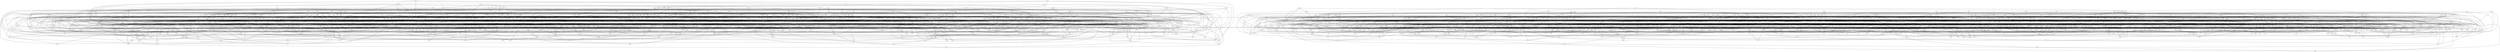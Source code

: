 graph G { xqz -- { mvd, jch, lxn, txj, tns }
qrt -- { spp, mbz }
slm -- { xdc }
rnv -- { dmq }
npx -- { llg, szn, mjz, dhv, ddr }
shm -- { zrq, jkq, vgx }
jfk -- { mmg, trr }
qbv -- { fbc, zgt }
crx -- { jtm, rlg, kdb, kxg }
jnn -- { hqt, mcv }
zvg -- { szx }
xrt -- { sjs, hnf, nnn }
fxj -- { nsf, nln, sjl }
prh -- { tfc }
kmg -- { gct, jpl, fgr, jgm }
cbs -- { trb }
ldj -- { jsq, bxs, jbk }
lkh -- { cfp, dll }
gdb -- { jmg, bgr, lkk, nhd }
jgq -- { qpm, trb, szg }
cgd -- { jzh, xsr }
klk -- { smz }
klc -- { mmg, jsp, zlf, brx, fqf }
xsr -- { znq }
ljh -- { sst }
src -- { xmv }
nhp -- { gxc, src, lzz }
kbh -- { txj, zsx }
lrf -- { pkc }
lrv -- { jzr, pks }
gzp -- { brx, qcr }
vfg -- { cmv }
gtn -- { krd, bsj, jgt }
rqx -- { rfv, pnc }
rzv -- { dmq }
bjh -- { mvd }
pxn -- { dhf }
pgn -- { htz, lpf, tsx, nfv, bvb }
qrb -- { dtt }
mjk -- { tsd, kpv }
fbc -- { zcz, hkj }
jqr -- { pxz }
bkl -- { zks, kpg, bmj, vbf }
nsk -- { dkl, jzg }
xrn -- { zdd, hfx, qvt }
gtm -- { ccb, sng, vlx, shr }
mkr -- { thp, mzj, hfc, lrp }
htx -- { rfk }
jxl -- { vkd, grb, mps, lxr, mlt }
gmf -- { rdz, jxq }
crc -- { tvd, qmt, xxf, dzs }
tqt -- { gff }
gvm -- { lvj, ddk, hvc, hzc }
gjv -- { rkm, qsh, nfl, zhl }
fpv -- { htm, mdn }
psl -- { qfq }
vdm -- { pmv, hhm }
chv -- { dch, bqv, nsl, qtg, fsp }
xlc -- { xqg, hvc }
llr -- { vkh, fcb, zcn }
kpp -- { ghz, bsq }
czf -- { dfs, cll, qfq }
pmg -- { pzc }
jjg -- { jdb, mlq, mmj, vsk }
qkk -- { jch, grf }
gtd -- { ggb, ftq }
djr -- { zpr, dgr }
bpj -- { vzl, lkb, lrf }
mfp -- { nhd, qsl, hnt, nth }
ngr -- { fhg, jxn, gsn }
kvj -- { nfh, qxl }
pmv -- { mmx, gbq, lqx, zqt }
xdh -- { lzr, tth, gkv }
fsg -- { znf, gfh, tvt }
pln -- { rkz, vgs }
dhl -- { qrb, zfq, bjx }
rrv -- { hqt, nxh, kvk }
vgt -- { vnx }
dcv -- { cmt, ffx }
tfc -- { nnh }
mlg -- { cmc, cmt, sst, nfp }
rlg -- { dvh }
htm -- { bmj }
sls -- { vsm, xks, vds, glp, snr, jdm }
nrc -- { ztf, tns, tzk }
fdm -- { klz, hjx, vzl, rlr }
pxl -- { zzf, pps, gtt, rzv }
fkr -- { hkp, tsx }
gsn -- { dkf }
xqm -- { rrv }
hlp -- { sxf, cgt }
nxg -- { rxf, lcg }
gzd -- { qdm, qsd, vrf, hpd, fsb }
vkd -- { tvl, kvt }
cbb -- { gbm, qrh, fhg }
vpf -- { kct, xbp, ggx, dhj }
lpk -- { gfv, vcv, jmk }
qlv -- { zzn }
fmg -- { vmj, gbm, kvt, rjs }
bmn -- { ngq, gkx, pks, vcz }
stm -- { pgc, hlp, lbx, rrr }
qkr -- { hlf, cfm, ctl, kxv, ggx, vjm }
gnl -- { kkj, ltg, bsl, sfd }
gdj -- { bzs, ncn, grb }
rql -- { xnp, rdf, zzn, qnq }
lzz -- { qpd }
pbf -- { hlv, xgb }
kgj -- { tkh }
bxd -- { qrh, ngm, qks }
svs -- { qkd }
llg -- { zpl, fqh, jgf, kdr }
sbc -- { sft, fcc, lpk, pjm, trs, qpz, rnv }
bzm -- { kck, mdn, svk, zrb, nnn }
zdd -- { txj }
qnh -- { ngm }
jqh -- { jgt, bsj, nsk }
drx -- { mpm, fhh, vvx }
nvr -- { hrr, mcv, kfz }
ddk -- { srp, ctj, sgx, pgr }
kxs -- { rvk, jsq, fnc }
hpx -- { hlz, qlv, kqg }
rgm -- { bkf, jdm }
dnf -- { gls }
mcz -- { qld, cjf }
hcc -- { hlv, vhc, dpm }
bgz -- { jnb, bqk, rvc, klk }
lhc -- { rgc, psr, tkf, qmt }
kds -- { vhc, fdm, llx, mpx }
sxc -- { fnc }
vdq -- { rcg }
jsf -- { kvk }
pbm -- { mgk, gzn, mbq, tph }
thf -- { fqn, qsh, xsf, kzb }
rlz -- { hlp, fbg, qmt, zrh }
mns -- { rkn, bkm, lpc, kqg }
qlz -- { gnz, njl, trr, nnj }
rjc -- { vbf, pmv, bpj, dqs }
kfx -- { cgc, zsx, dgr }
ngq -- { rpd, pgp, bqk, dzs }
sqz -- { nhd, tnx, pth, mzq }
dpm -- { ffx, dmq }
bfk -- { bmj }
dzv -- { ffg }
ncl -- { ckv, vkx, ntb, zpr, blm, jmn, qrb }
dkq -- { lcj, dnv, kqg, nxg }
rzh -- { kss }
lpc -- { pnc, tlv, zpb }
jtm -- { tsx }
fcn -- { rqx }
mvd -- { xln }
kzv -- { xkg, pzc, zdd }
pvj -- { jcq, pln, ltg }
dtn -- { rvc, cgh, rsf, rzc }
jhp -- { grb }
spb -- { pxt }
bsq -- { hlz, rmk }
kkj -- { smb, tvq, lss, tgr }
cdl -- { bkz }
zmk -- { tlj, pvs, pvz, src }
cjs -- { gtd, gsn, zrq }
mnt -- { gtt, hgf, mhz, dqs }
rrl -- { jnb }
jbc -- { qrb, tfg, kfc }
vsv -- { bxd, bxq, dtt }
qks -- { zcf, bfc }
tth -- { vll, sjl, nxc }
dgn -- { nfh, svv, slt }
jhf -- { hxv, rls }
vcp -- { hhm }
jcs -- { fcc, vnq, zbc }
gjz -- { fsb, tgr, tmz, hvt }
mzf -- { psl, zdz }
cmd -- { hnf }
tbm -- { rgt, ktt, msz, htx }
tpv -- { fvp, sft, rkn, xlc }
sxj -- { bnq, str, zrb }
ssg -- { gjv, lxn, dhz }
qkf -- { ctb, hrg, mdn }
vch -- { zbz, mzf, dkk, gtp }
znf -- { gxc, lrg, cxm, svm, rkm }
ltg -- { rvn }
dhj -- { mhk, qgt }
lnr -- { lkj, fsg, zxj, gzn }
sxf -- { vrc }
fvg -- { kck, ppk, dcl, fvl }
nvt -- { xsz, lbz, xrh }
rgn -- { ngz }
qsh -- { slt, rtz }
hdq -- { rbc, fgr, mnb, hdj }
zgp -- { ssm, fvz, bcm, rcd, tnl, xxb }
rrs -- { sbn, dts, glr, zdd }
bgj -- { hsr, ppt, chg, hgd, mvk }
kvv -- { dnf, jtk, mbs, rbh }
hbd -- { cfp }
blj -- { rrl }
sbh -- { lxn, rll, cbs, qtd }
svd -- { zpl, tzg, prn, krs }
rqm -- { zgl, jqr, kbn, vnq }
hqn -- { btl, dxm }
rdd -- { gzq, tmr, vfg }
fbx -- { vzl, qcr }
lpz -- { vrf, nfl, mks, qnj, lff, ntb }
lsd -- { ghz, xdc }
vkg -- { rlc, xhb, gdj, pcj, jjk, qdm }
qcs -- { jjv, djr, rnk, cmv }
shv -- { fqn, rqf, xrr, txs }
zzs -- { lbx, btq, nhl, lrc }
xhb -- { nzp, lrr, zpm }
qbd -- { mmf, hlz, kpb, hkp, sxb }
phf -- { fgp, dkr, hsq, svc }
xxb -- { svv }
zhz -- { rvc, nhl, qbz }
kbn -- { prn, svx }
qld -- { krs }
sxl -- { mps, bvh, frd }
clp -- { zqt, bzn, hnf, jsh, zpn }
lhm -- { rbg, dss, lss, grb, bkp }
qpb -- { mpm, ktt, bpl }
pfh -- { jjp, hmq, mls, gtv }
mmj -- { kjs }
flj -- { sjl, vll }
tlz -- { sxf, rvn, nfk }
pgg -- { rkr, rvx, bzs, hfx, lck }
dkk -- { lmn, dkl }
rdz -- { mst, jhr }
gfk -- { mbs, klk }
jtk -- { cdb }
hvt -- { nzh, hdv, jbl }
fsp -- { ttn }
qjc -- { rnr, pst }
zrh -- { pqq, fmn, fpr }
jrd -- { qxp, svc, jsl, jsq }
dxj -- { fcn, hsq, bjs, vhc }
bxx -- { qgs, gds, qdx, smf, bvl }
rxk -- { xhv }
xqn -- { hpd }
zjf -- { bcc }
tkk -- { pdt, kgj, xdr, pxn, ckd }
fdf -- { dzx, jpz, xdr, snr, rqf, kcs }
txs -- { tdg, zsx, qkd }
fkf -- { zjt, hjm, hpk }
qsg -- { vcp, mnl, rdf }
svj -- { qnf, jxn, vvv, rrr }
tnd -- { sjf, xdq, cgt, rgc }
cgt -- { nkc }
bpp -- { mps, pcf, vgs, jtq }
lrr -- { ffg, nhd }
bdj -- { zpl, gfv, jpk, zbc }
krr -- { tzj, flx, smf }
vpb -- { xts, dnv }
klq -- { xrh, gmf, zdz }
bsf -- { bdr, nrn, jbc, mrx }
brb -- { lmt, lzc, szn, scv }
kmk -- { llq, hmq, hlp }
dhv -- { rzm, mcv, zpl }
rbk -- { rxk, xqm, dcl }
bnj -- { mjf, djz, rll, chc, kzz }
sht -- { zcn, glr, jpn, dhf }
ckd -- { lbg, dtd }
nnh -- { hnd }
rkr -- { svj, mrx }
rvx -- { dhf }
zlc -- { zpl, bxs }
cpd -- { jhg, cmg, mjb, sbh, bgs }
mqv -- { qvb, nrc, fhg, dts }
bqp -- { jpt, bbf, cfq, cpz }
ccb -- { srp, rxf, sxc, flk }
tzg -- { spn, ljl }
rnk -- { smb, zpr, zbm }
qdv -- { hjc, gbb, qvq, pkg }
tpb -- { vdk, rgq, zdm, tmt }
qjq -- { sdz, lcg, pzl, qqt }
vxx -- { jpn, rpd, tdg }
pnx -- { lkq, hzj, btq, klk }
jpn -- { qzz }
fph -- { tlk, dhf, fzt, lxr }
qdx -- { jdb, xqn }
cfz -- { ftq, vnx, vgt }
gnn -- { dfs }
pdt -- { jrn, jjk, xhn }
sms -- { cdl, qvc, dld }
kjs -- { dgx, tmh, jxn }
fdq -- { jbk, fcn, bjs, ppk, fvl }
llx -- { mgv, blr, kbc, rqx }
nxh -- { mzf }
vcz -- { vpj, bbm }
pbx -- { djz, ntb, sjd, knk }
jkm -- { pth, bfj }
sjf -- { gps, tqn }
vhc -- { nhm, jxq }
dvg -- { xbc, vrx, shr, bpj }
xcb -- { qvc, dzk, qrx, lkk }
krd -- { kpv, tsd }
hzc -- { zgk, mjz, lcx, kck }
vjj -- { dkl }
qnj -- { zcn, mvk }
cmg -- { slt, mjb, qsd }
kpg -- { hbc, ttj }
zsf -- { pbq, fkr }
vbv -- { fdg, lvn, rvr, jrn }
tlp -- { ktt, lbz, fvp, tbf, xrb, nnj }
zvl -- { bkp, zrp, vxx, ktc }
gkx -- { ngx, knq, mks }
nsl -- { vvv, jhp }
mbt -- { jdb, srq, kcs }
zbm -- { ppt }
spg -- { phf, cqv, pps, vrx }
gbb -- { cgg, dzx, tsn }
vgq -- { mnl, xdv }
ndh -- { hdc, rnv }
xsh -- { dzs, mvk }
hzx -- { dhm, hbq }
srp -- { qmb }
bxj -- { rgq, sjd, klb, jpt, khg }
nkd -- { fqv }
hjm -- { kqf, zzn }
vzp -- { pvh, dll, lkb, rrv, rkx }
bhp -- { ntb, vgt }
hxv -- { czg, hzm, spb }
lxz -- { gnz }
hqm -- { xqj, nfg, hdc }
xbx -- { zlp, tzz, xnp }
pgp -- { blj, zcz, mbz }
qvc -- { hjc, vcz }
mgj -- { fbx, zzx, njk, jpf }
qvt -- { xcc, dst }
jsl -- { hqm, kbq }
fls -- { mdz, sqr }
cpz -- { ggm }
mqx -- { bph, txn, vdk }
frn -- { dlx, lrf, jnn, qkf }
bnt -- { szx, gdt, nxq }
dhz -- { nhp, jpz, hcg, zcz }
pqz -- { hjm, gnn, psf, fgp }
mgk -- { bkf, kfx, sqr }
btp -- { ghz, svx, pxz }
fbt -- { dvx, mcv, rlg, xqs }
nnj -- { pbq }
hrg -- { xck }
rth -- { dtt, fls, vrc, nsn }
ppn -- { hfj, chc, pqq, lff }
ncn -- { ffl }
zbv -- { kgf, lqx, pxv, zlp, qsg }
gdq -- { ddk, xlc, jsp, rjf, zbd, vdq }
ccx -- { nfg, pnc, mqz }
ztf -- { dkf }
mzq -- { sbn, dtt }
fxn -- { fgj, zjf, fpr, lrr }
hmq -- { ggm }
jxq -- { vrx }
bxr -- { ngz, knf, znq }
mdd -- { vtx }
khn -- { jdm }
fvb -- { blj, jch, smf, rnk, gps }
svm -- { vhg, sxf }
hdv -- { nhl, cdl, zgt, jtl }
fgt -- { svc, cdj, pxv }
vrj -- { krs }
plh -- { mmx, rxb, cjn, lbz, dcv }
kvn -- { zbv, vfm, bfm, jqh }
mvs -- { qvb }
kck -- { mpm, vln, lkh }
lvn -- { drv, jtq }
ljg -- { jhr, rdz, nvt, rgt, cjn }
cmv -- { mzd }
nkt -- { tvm, qsl, qbz, mpn }
tkj -- { fsp, jmd, cgg, tvl }
zcl -- { qnq, mcc, jlh }
ncp -- { kqg, kpc }
qtg -- { nfz, vvb }
zvn -- { dtt }
dff -- { qbz, bjh, hdv, slt }
xrb -- { kcr, dxm, hbd }
tqn -- { lrg, srq, qsl, qrx }
nkm -- { glp, pcl, hvk, zmd }
mqz -- { trd }
nks -- { gtt, xhv, str, dkk, sxk }
dbk -- { jtk, zvc, mbq }
mdz -- { xkg, rvc }
ssc -- { tzz, zzf, sdz, fbn }
txf -- { dvb, kxs, cfm, xck }
mrz -- { fgp, fxt, qfm }
pkc -- { hnf }
jkq -- { jtl, llh, sqr }
kdr -- { lcg, jbk }
vqx -- { jkq, fml, jtk, kbh }
thp -- { czf, jzg, stx, dsq }
ctj -- { str }
lfb -- { mlq, svs, vcz }
vkr -- { tnd, zzs, ltg, xdq }
ljk -- { qvb, vvb, bkz, hxd, qnf }
dbd -- { smz, grb, xxf }
qvq -- { kcs, pxn, gls }
ndk -- { rxb }
vmj -- { scd, qbz, mbz }
fzg -- { fbc, jbl, zln }
hqt -- { fnc }
bfh -- { jdm, xrn, jdb, ckd, skm }
lms -- { ldc, nhl, tgf, tmt }
kjp -- { scd, src, kmg }
nnn -- { ttj, szx }
mrx -- { hfj }
smb -- { xks, llq }
cll -- { mst }
jrn -- { xxf }
lvj -- { cmd }
cfg -- { cdj, tps, xdc, zqt }
kqt -- { gbq, qfq, kpp, qmb }
sgx -- { bgv }
nqh -- { jqr, jlh, rmz }
vds -- { hks, bhp, lps, cxm }
lkz -- { bqv }
pzl -- { xvs }
kzz -- { hmq, snr, kfc }
ppz -- { flk, fqm, sxb }
lpg -- { hfc, ngz, lvj, rgn, jpf }
mpn -- { rkq, rnz, qgs, zrp }
hbc -- { dmg, lcx, hbd }
fqh -- { kbc, rxb }
rrc -- { zmd, lpj, vbx, tnx }
tns -- { vpj }
blr -- { lkh, tpg, vcp }
ndx -- { szn, kpc, ggx }
vfp -- { gkl, fpk, jlh, pps, kpc }
nfd -- { hnd }
pnm -- { tzz, jrl, djm, kbj, zsf, rkf }
vkx -- { rjj, zsk, zpm }
tzx -- { ppf }
bcc -- { zsk, tqh, vfg }
cpf -- { qbv, bkp, lrv, djz, hfx }
hjf -- { brl, jql, zlc, lmr, ppz, vdm }
pvh -- { vrj }
sjh -- { mcz, bxs, vzn, pzl }
hrc -- { pzx, ngj, xmn, vll }
ztj -- { zpl, nnn }
mjg -- { nrx, mfj, vnq }
kts -- { xxb, tzk, zcz, xhn }
tmz -- { hks, tvd }
ffl -- { hlp, grf, dbg, nfk }
ctb -- { gbq, fbn }
gkv -- { mrq, mdn, kpg, fzq }
qkm -- { fqn, pkg, qjk, zdm, kzb, rnb, dqj }
cqh -- { vrj, pnc, sdr, mmx }
dxq -- { qtd, msp }
lrg -- { vdk, hnt }
rxb -- { mhl }
dch -- { xmv, bsc }
xvb -- { zln, rsp, kbh }
bbp -- { bmf, lzx, dvr, bvb, xbc }
jvq -- { qvt, shm, fqv, qsl }
gbq -- { rkx }
mcc -- { kpv, zlc }
tzk -- { vsk, ppt }
tsj -- { qjc, vpb, xqm, mrz }
mdk -- { csr, znq, rzh }
gqr -- { nfd, fhh, gtt, dfs, vbk, vtl }
lhk -- { rsf }
xdm -- { mph, bhh, nrc }
nlc -- { dqs, jhr, gzp }
mnf -- { svs }
xdc -- { hsx }
mmt -- { qkk, rhs, dbk, bqk }
lzx -- { bfm }
mks -- { vvv, hdj, zpm }
gbl -- { cmv, fzt, bfj }
lgs -- { slm, vbf, ptv, kpc }
qcx -- { hjd, drv }
gpj -- { mpr, vrj, prl, prh }
vdb -- { cdj, vzn, fqk, kss, mhl }
gzl -- { ldh, ljl, qkf, csg, pbb }
rxf -- { psl }
cfq -- { msp, jtl }
tnn -- { mjk, brx }
hbq -- { mdd }
htz -- { ldj, vln }
fvp -- { nsf, mhk }
msl -- { rbg, jjp, rzc, dbd, vzk }
jfx -- { slg, dlp, jqh, sxj }
fzq -- { mmf }
hlr -- { lzq, pcf, tmh, rbh }
btq -- { lzz, dxq }
lbg -- { rgq }
nfz -- { flx }
xdr -- { jvg }
mzj -- { mgv, bfm, pkc }
ffx -- { gnz }
bbr -- { xtf, xtz, pst }
hkm -- { jrl, hzx, rcg, zsf }
gzn -- { qrh }
trd -- { ngz, xdv, qcr }
shg -- { jbc, jmd, ssm, ggb }
dts -- { tzx, vgs }
jdb -- { trb, psr, ftq }
tlj -- { snr, jmm, bhp }
slp -- { rzv, zhv, nfg }
qnq -- { fxc }
ksc -- { fxc, vln, xsr }
kdv -- { lhk, djr, hvk }
vvx -- { mhk, jzh, str, tfc, jmk }
jtq -- { hxd }
qpp -- { ndk, ktt, ccb, dmq }
cvg -- { vrf, kgj }
bbj -- { pxd, tnn, nfp, bxv, mhk }
gxn -- { nsm, pcj, zhl }
xts -- { ksv }
rzc -- { pbr, hdg }
hjc -- { lzq, nkd }
djm -- { nfd, pkl, jcs, hjx, rdc }
hmc -- { bjx, vdk }
plq -- { pps, gth, rtm, dsq, hlf }
kfc -- { pzc }
fjf -- { rjd, lkz, ghk, dgn }
dcd -- { plp, mvd, tlz }
ngp -- { tkf, ffh, xvb, knk, scd }
xjt -- { bjh, hvt, qjk }
dmz -- { gdg, rvn, gsn }
hdc -- { nhm }
mbq -- { pln, tnl }
cjn -- { mpx, qld }
bpl -- { rdz, njl, jzv }
rtf -- { cpz, kgj, flq }
stx -- { sdr, vdq, fxc }
zrp -- { shq, jxn }
bph -- { vtb, bvh, jhp }
kfm -- { mdp, hnd }
fdg -- { rkr, zvn, dff, hks }
rqc -- { jbk, hzm, qjq }
gkg -- { mmg, jlf, grs, dfs }
shr -- { jzg, jqr, krs, hqt }
ghk -- { drv }
fxt -- { rzh, dbn }
mgb -- { gkv, qgt, nln }
dpr -- { ttn, jnb }
hjd -- { dgr, mhf, tlk, tqn, qrt }
rsz -- { bxv, mhl }
cdj -- { pgr }
jnf -- { mps, kfc }
zpq -- { xts, fpv, bkm }
kbr -- { bqv }
tsq -- { gfv, vfb }
fmr -- { tbv, tgr, tzj, bqv, rjv }
ngj -- { rzv }
lvd -- { vrj }
rlh -- { jlf, lrf, mdd, tsd, ktt }
lps -- { bjx }
ltz -- { hkj, cvg, qgs }
ptb -- { vtx, szx, bfm }
pxv -- { gsp, hrg }
mkd -- { mcz, ldj, gmf, jsq }
vgx -- { kbh, rkz, vpj, ttq }
cbn -- { gzp, zhv }
frh -- { bxv, fmd, kcz, gxz }
ctl -- { nmn, dhm }
pzk -- { lsd, sxj }
nkc -- { gzq }
cgh -- { lkk }
tfr -- { zgt, tdg, hgs }
rjs -- { flq, qbv, zvq }
zbd -- { xbx, krd, spb }
dzx -- { fqv, zcn }
qlq -- { skm, bjx }
mpg -- { ldh, bzn, lbz, cqv }
rqf -- { nfh }
fcc -- { lpf, qcr }
lsb -- { ffx, fhf, bnq }
fqf -- { sgx, hbs }
bzn -- { klz }
nfl -- { tmr }
rhs -- { snr, bdr }
rcv -- { bsq, brm, lkb }
fxd -- { xts, vrj, rgn }
lmn -- { scv, gkq, jhr }
rdt -- { cfp, tcj, kvk, slv }
mmk -- { dtd, lhk, qcc, flx }
ldc -- { nkc, cxm }
zgk -- { njl, grs }
tjh -- { gkq, pvh, zdz, qsx }
sdx -- { nth, rnk, chc }
tgr -- { ggm }
pxt -- { cmd }
qqn -- { jsf, jhf, pzl, hcc }
zrn -- { djz, zms, vnx, lxr, jvc }
gjj -- { qhs, fbx, mmg, ndk }
hks -- { xks }
tjx -- { khn, qzz, zbm }
tvm -- { qnh }
tkh -- { zln, bbf, mbq }
vtl -- { dvh, ccb, kpp, nkf }
lkq -- { mnf, lzq }
tvq -- { xdr, zvn, xcc }
xvx -- { dcv, lcj, xck, kxv }
xcc -- { kts }
rrb -- { cgc, nsl, zbm, qpr }
hcg -- { vgt, flq, fgr, ncn, gzn, rrl }
tzl -- { mst }
pvq -- { fnd, bnq, zlc }
tfg -- { fml, dgn, trb }
vxc -- { dqs, cll, fpk, ffc }
dvx -- { sng }
rcd -- { nzh, dpr, vlt }
tpg -- { dbn, vln }
jvl -- { lmv, pvz, rgm }
jpf -- { bmf, rnr }
dbg -- { rrr }
mnb -- { zvq, svv, bbf }
fpt -- { fhh, zqt, ssl, dlp, sdr }
rnz -- { nsm, jtq }
mtk -- { tmh, pkg, qcc }
ddt -- { nfd, clp, nnj, ctj, vgq, lxf }
qqb -- { shq, cvg, dnf, rvx }
dvb -- { zpn, rmk, mqz, kpb }
rkm -- { lrv }
zft -- { dhm, rmk, crx, vrx }
lrl -- { prn, ctj, jsl }
txv -- { fqf, gkq, kqg, pjm }
glr -- { qmt, jvg }
pvd -- { ftq, qdx, cgc }
rlc -- { gds, ggb }
mbz -- { qzz, rsf }
tzd -- { sbn, txs, bzs, ktc }
lff -- { jtl }
mdb -- { pth, jhk, pcl, dzv, drv }
jvg -- { ngm }
rkx -- { xvs }
jql -- { xqm, bsq, cbn }
shq -- { qvq, bkz, vvv }
qjs -- { llf, tgf, xsh, lbx }
rtm -- { rvk, hlf, fxc }
pvs -- { nhl, tsn }
xfm -- { cfz, vkh, kvx }
svk -- { kxv }
lxj -- { kdv, pgp, smb, bfj }
gkq -- { dvh }
drv -- { lrc }
psf -- { thp, jfk, lzx }
jgr -- { ndk, gsp, zbc, nks, prl }
jpl -- { pmg, hqx }
gtj -- { btl, fhf }
ttq -- { bhh }
fbg -- { mdz, zjf, gtd }
qgs -- { xxf }
fkx -- { hfj, jmd, mhf, rfg, jcq }
rbp -- { vfm, dkr, xts, gzp }
dgm -- { kfm, lvd, znl, hbs }
zgl -- { bmf, btl, mpx, hgg, xls }
lvs -- { hqx, lfb, shv, qcx, vtb }
gdg -- { qnh, jzr, rtf, xqn }
tgf -- { mph }
rvk -- { pgr }
tmt -- { xln, lbg, txn }
fdt -- { lvn, hxd, hgd }
jmg -- { mpd, tqh, jrn }
ctc -- { czg, sst, gfv, vjj, mjz }
qnz -- { xtz, grs }
lkj -- { kvj, rbc }
pxd -- { bjs, bfm, slm, ttj }
fjj -- { qcg, zfq, ztf, dss }
gvt -- { scv, dsq }
dhm -- { nhm }
fdp -- { lkj, lzz, bhh, kts }
hfc -- { hkp, svk }
xls -- { pps, lpf, qnq }
slk -- { jvl, qpm, ffg }
vzl -- { gff }
fqv -- { lbg }
xvj -- { cxm, ssg }
blg -- { zjf, bxq, gsn, flx, txj }
hxh -- { zbm, jfg, rgm, qtg }
trs -- { bjs, rkx }
smp -- { csr, ndh, zcl }
tvt -- { rvn, mnf, ncn, hnt }
bmh -- { hbq, lsd, vzn }
hlz -- { mhl }
jsh -- { vll }
hsq -- { trr }
qcg -- { hdj }
szn -- { jzg }
kgf -- { bpj, nkf, sdz }
njk -- { dlx, dhj, fdm, ptb }
kcl -- { lff, ttq, jjv }
fcb -- { ngx, drd, bgs }
fgj -- { jpt, qhv }
kvt -- { rsf }
jxz -- { fqf, zvg, ngz, tlv }
hld -- { fdm, jgr, vbk, rgt }
ffc -- { hbs, cbn }
cmc -- { jfk, kfz, zft, kxs, pbf }
xsp -- { nlc, nqm, dll, kvk }
qfm -- { mhl, rdf, drx, jhf }
dst -- { tmh, kbr }
rgt -- { qsx, jnn }
rkn -- { zhv, mmf }
jzr -- { gbm, xrr, hpd, ztf }
ckv -- { fzg, cmv, gdg }
ppf -- { dhf }
vhg -- { dch, rbc }
jgx -- { rvk, kxv, fpv, gjp }
hnd -- { gxz, gnn }
lkg -- { vgq, tzg, lrp, rnr }
fzm -- { khn, bsc, pcf, zcf }
vvt -- { bxs, qgt, gxz }
hpk -- { nfg, xqs, spn }
pzc -- { qpd }
zxj -- { xdm, rsp, nzp, vfg }
lcx -- { pbq }
nrn -- { rqf, tbv, txn }
rdf -- { jpk }
kxg -- { xgb, mdd }
ljl -- { ncz, vtx }
cdb -- { lff, pcj, jcq }
rfk -- { bgv }
xqg -- { slg, pbf, gdt, lzx }
mrc -- { bfc, ffh }
qdh -- { gbz, ncb, cgg, jnf }
lzq -- { hgs }
vvb -- { llf, knk }
zmd -- { zms, rtz }
pcf -- { bkp }
pzx -- { xvs, pkc, rgn }
csb -- { rkm, llh, xfm, kcl }
dgx -- { mvk }
xkc -- { jsh, kcr, pxv, nhm }
scj -- { gjp, fqk, jpk, gsp }
mjb -- { zdd, grf }
xrh -- { dcl }
lzc -- { fhh, nxq, bfk, ctb }
tpl -- { ksc, kqf, dkr }
rbc -- { rkz }
sfd -- { rkq }
zbc -- { gdt }
xnq -- { bkz, jnf, dkf, dbg }
zgm -- { jfg, mrc, xhn, tjx, lrr }
sxk -- { kcr }
hmr -- { fsb, sfd, kgs, tvl, zrq }
gct -- { qzz }
bbm -- { kbr, hpd }
tps -- { lmt, flj, hhm }
mjh -- { rfv }
zdm -- { mrc }
kch -- { rkz, vkh, kvt }
ppk -- { spb }
tzj -- { gtj }
rkf -- { bkm, bxr, bsj, tsx }
kct -- { mjh, svc, qjc, rcg, dxm }
mjv -- { vdk, zvq, lbx, drd }
nfv -- { xqj, bzn, mhz }
rxm -- { rlg, bnt, fnc, jzv }
hrt -- { qkd, smf }
mbs -- { ttn, ngr }
gth -- { mpx, kbq, hsx }
bvh -- { rtz }
scv -- { lrf, tqt }
bgk -- { frd, xcc }
pcl -- { vvk, hgd }
zpn -- { mcv, bgv }
kcb -- { zdz, mdp }
mrq -- { cmd, mst, sjl, hlv }
cqz -- { cgg, plp, zbl, lkq, kbh }
nmn -- { lzr, gdt }
htq -- { mnf, blm, bjh, qsd }
zlf -- { svk, sng }
klz -- { hlv }
vzk -- { jpn, vgs, tfr }
qtt -- { cgh, kts, zms }
vbk -- { gtj, mjh }
rnf -- { tbv, dnf }
jzv -- { xhv, qvq }
kqg -- { kbn }
llf -- { ngm, dst, lkk }
vqb -- { rrs, hdg, xks }
jrz -- { djk, nrx, jgt, zjt }
zcf -- { ggm }
lpn -- { hvc, jlh, jrl, nfp }
blm -- { jcq }
hkj -- { bkz }
dnv -- { fvl, lrl }
tbf -- { htm, rcg, ncz }
hzm -- { jsh, pgr, ptb }
vlx -- { tth, frh, hrr, mgb, kqd }
zhv -- { rjf }
brv -- { rlr, xgb, fqk, jcs }
kpv -- { kpc, ddr }
mjf -- { dzk, bkp, tkh }
qnf -- { bfc }
ncb -- { sfd, vhg }
dlp -- { pvh, kfm, prh, lvd }
vmx -- { kcb, sgx, tzz }
xdq -- { dgn }
jch -- { lkq }
fpr -- { bvh, rjv, ldc }
vbx -- { drv, bsl }
gbz -- { fph, qgs }
vfb -- { lcg, vln, klz }
zmr -- { mnl, slp, kcz, kbq }
flk -- { znq }
nlq -- { vqb, xdq, jpl, fsb }
xhv -- { qfq }
nth -- { qrx, qlq }
xmn -- { mpm, hqn, xgb }
dlx -- { hkp, gnz, spn }
rjd -- { ttn }
dvr -- { kts, zvc, shv, xdq }
qrh -- { qks }
htr -- { rcv, fcn, gzp, zgk }
tsx -- { btl }
qrd -- { cbs, tns, mtk, kjp, dhg, tgf }
nfp -- { djk }
rfg -- { rsf, sdx, mjv }
nbg -- { xqs, rqx }
rkq -- { kch, hmc, xkg }
bpg -- { hbd, fhf, mhk, qmb, rbk }
zxl -- { vmx, rxb, fqh, nfv }
glp -- { mzd, mvs, pks }
dtz -- { hkj, lps, qpd, ngx }
jgf -- { qqt, msz, tsd }
rnb -- { jkm, sdt, kkj }
rvm -- { tnn, vlh, mdn, cbl }
qpz -- { mmx, psl, kbq }
vrv -- { rjf, zzf, gff, jsl }
szg -- { nfl, mrx, jnb }
dtd -- { sqr, qrh }
spp -- { rvr, qrx }
gtp -- { xbp, kcb, ksv }
kqc -- { srq, skm, rdd, nkd }
qxn -- { fgt, rxf, tcj, xsr }
vnq -- { bfk, vfb }
kbc -- { xqj, dll }
qsp -- { flx, rhs, dtt }
chg -- { bqk }
nhd -- { jmm }
vzn -- { jzh, xqj }
klp -- { mmf, nqm, hrq, nln }
xsf -- { dcd, vbx, gct }
bzs -- { nsn, jhg }
dtt -- { nns }
rgc -- { sbn, sjf, sbg }
xln -- { tmh }
lmt -- { prl, bmf, ppk }
gtt -- { kcz }
vjm -- { dkl, vlh, xnp }
vpj -- { mzq }
nsn -- { hgs }
bgs -- { rjv }
ggb -- { nns, fgj }
pbq -- { klz }
tml -- { lsb, njl, qnz, znl }
brm -- { rfk, mgv, tcj }
rls -- { jmj, hfc, tfc }
jrs -- { zvq, jjk, qsp, lck, vlt }
fpk -- { gtn, bfk }
gqt -- { sxf, vkd, qxl, bkf }
klb -- { spp, rnf, jhg, ltz }
qdm -- { rjj, bsc }
mpr -- { bmf, hbq, cgd }
vkh -- { mzd }
pkl -- { jtm, trs }
jhk -- { mvs, tmr, ngr, lkz, pgg }
kmc -- { pvq, klq, fpk, qlv, lcx, djk, dsh }
vcv -- { gxz, nxh }
nsm -- { vrc }
ltq -- { tvm, llr, vsv, shm }
znl -- { dmg, lzr, ddr }
trb -- { lkz }
pjm -- { bbr, jpk, mjg }
bvl -- { hgs, cmv }
lmv -- { dch }
tdg -- { dpr }
zvc -- { tph }
zlp -- { rnr }
klf -- { vmx, fbx, hgf }
qcc -- { nfk, xxb }
hnt -- { qvb, bfc, mmj, rll }
ffh -- { vpj, jmm }
ktc -- { rnz, dhg }
fhx -- { zlf, dkr, jpf }
mxr -- { mzq, rhs, dqj, rnf }
bbf -- { dgn, pvk }
hjr -- { kdb, zvg, ngj }
pqf -- { hdj, ngm, vsx, gfk }
bsj -- { fqm, ksv }
jpt -- { fqn }
scc -- { zlc, cfp, hpx, qpb }
knq -- { tdj }
prl -- { nxh, zjt }
sgq -- { fbc, sfv, jvc, ztf }
qrp -- { fls, knq, tsn, sfv }
pbr -- { qpm, chg, rjj }
ggx -- { nmc, fzq }
hfx -- { vvk }
spn -- { dkr }
ltp -- { ncp, lrs, pkl, bmj }
qns -- { rtz, cvg, tdg, rtk }
jsp -- { dsq, xtz, ndh }
qdp -- { mqz, mdp, bzm, psl }
srq -- { jtq, gtv }
pgh -- { gkl, xdv, tth, jlf }
fml -- { vgx, hdv }
kkf -- { fzg, dss, ngx, lmv }
zfq -- { zcf }
ssp -- { nnh, nbg, bsq }
jjk -- { tpb, qnf }
vsk -- { zcf, bbm }
bsl -- { svs, lps }
dsq -- { hhm }
xhr -- { pxn, hvk, dmz, qkk }
hdg -- { gds, zcf }
czg -- { hgg, hrr, cgd }
lxf -- { brm, fmd, nfv }
dfn -- { dzk, xjt, chc, lrc }
dfs -- { pxt }
sjn -- { bmj, xtf, mjh, rxk }
jpz -- { cpz, qpd }
hqx -- { llq }
hpp -- { rdf, brl, ldh, dpm }
jgm -- { rgq, bqk, qhv }
ngn -- { pzc, tbv, plp, mms }
sdz -- { dvx }
cbl -- { qnz, ztj, ngj }
gbm -- { rjd }
zsc -- { tph, nkd, dzv }
rdc -- { hsx, prh }
drd -- { rtk, csh, xcc, mrc }
kdj -- { hbq, vrj }
hgg -- { bkm }
jhg -- { frd }
mxf -- { tsq, lxz, nxc, kct }
jmk -- { hdc }
nqm -- { jmk, hsq }
rvr -- { lhk }
nkf -- { kss, fnd }
mpd -- { nfk, mvd, rvr }
jfg -- { nkd, tdj }
csh -- { mph, tmr }
bqk -- { ttq, xmv }
lcj -- { brl }
kgs -- { zvc, hfj, hqx, jvc }
dsk -- { kss, sxc, dvx, qmb, fhx }
jkj -- { tpl, rzh, srp, nxg, znq }
bgr -- { vvv, tmz, jmm }
jbl -- { bsc }
hrq -- { flk, jsf, tzl }
rbg -- { kvj, zdm, mzd }
bdr -- { cbs, gds }
rpd -- { xkg }
pvz -- { dzs }
sbg -- { mbt, zsk, dxq }
tlk -- { ppt, qlq }
gjp -- { qld }
ffg -- { zcf }
tqh -- { xrr, pvk }
bkf -- { qsd }
nmc -- { ghz, zlp, mfj, sst }
hzj -- { hmc, gls, sjf }
vsm -- { gbm }
qkv -- { mdk, pxz, kqd, rqc }
zjt -- { fnd }
vjq -- { hlf, mdp, nxc, trr }
zrq -- { vrc }
nnr -- { tvm, dhl, txs, cgc }
jjv -- { hgd, lps }
cqv -- { vjj, sxj }
dqj -- { fhg, bkf }
knf -- { xtz, ksv }
tnl -- { zgt }
gcz -- { pxz, dcl, mgb, rnv, jtm }
jjp -- { dcd, hmc }
ccg -- { dvh, zzf, vdq, ngj }
sst -- { tlv, kcr }
hqv -- { rtk, fqn, nfh, skm }
jrq -- { llh, nns, vsm, tdj }
vrc -- { cdl }
jzt -- { gxn, nfz, bxq, dff }
qjd -- { vdm, dgm, ssp, nvr }
sfv -- { chc }
btt -- { tsq, csr, vhc, fdm }
fmd -- { dqs, tbf }
zhl -- { zbm, cfq }
qkt -- { dcv, qcn, smp, kdr }
vlh -- { lzr }
vpt -- { brx, mdd, rmz, xdv }
csg -- { nhm, nxc, rzm }
sjs -- { ljl, vzn, xbc }
qjk -- { tmh, mpd }
dss -- { knk }
qcn -- { fnc, kck, tsd }
dmg -- { zrb }
xbc -- { tlv, zvg }
ptv -- { nsf, vtx, dbn, prn, qqt }
tnx -- { rvx, mhf }
thx -- { htx, kpb, jxq, vdb }
bsv -- { mlt, nnr, cpf, qxl, hrt }
lck -- { zfq, tzx }
khg -- { nfz, bxd, pvs }
lpj -- { hvk, fzt }
mls -- { rrr, zvq, cgg, qsd }
mjz -- { lxz }
kcz -- { fqk }
qpr -- { ncb, fbg, mqx, src }
dbn -- { pgr }
xck -- { zbc }
zpb -- { scv, qxp }
zms -- { hpd, ngm }
vzh -- { kqf, xqj, pzk, hpk }
ngx -- { jhp, gbl, bhp, jvl, zvn }
pks -- { cbb }
skb -- { vbk, kfz, nqh, jrl }
vfm -- { xvs }
lqx -- { jlf, rmk }
hsr -- { jnb, vsm, xrr, qrh, nns }
vbc -- { qpm, fzj, rnf, klk }
mms -- { bbm }
qkx -- { vzp, ljh, zzx, fkf }
tdj -- { nsm, cfq, gbm }
cbj -- { gbm, tmh, qtg, frd, gfk }
slv -- { rxk, sft, ncp }
kzb -- { sqr, rtf }
tng -- { rdz, gvt, rdc, dkr }
rlr -- { fqm, sxk }
mlq -- { cgh, ghk, grf }
cxm -- { rbh, vrf, gls }
fkh -- { jmd, lpj, jhp, ppf }
qhv -- { bhh }
qxt -- { flj, gkl, cmt }
gkl -- { dxm }
fmn -- { qsl, gzq, pvj }
grb -- { qmt }
gfh -- { rjj, mzd, vbx, tzx }
nct -- { kmk, qcx, dgx, psr }
blt -- { zhz, knq, dhg, qcg }
mfj -- { svx, ghz }
ldh -- { cjf, csr }
qmt -- { dkf }
rsp -- { qnh, bgs }
dgr -- { dbg, blm, kbr }
fzt -- { blm }
lxr -- { mms }
gtv -- { pcj, grb }
xqs -- { svx }
flq -- { mrx }
qjx -- { hzc, ndx, ncz, vvt, kdj, slm }
vqm -- { lmr, smp, ssc, ljh }
sdt -- { vsx, dld, cgg }
tnt -- { nrx, bzm, vvt, brl }
spc -- { mph, bvl, svm, qmt }
sqv -- { gjp, fxt, xtf, xdh, fzq }
pvk -- { pmg, rrl }
brl -- { rzh }
nzh -- { pvz, hsr }
vsx -- { nfl, jvc, mms }
vtb -- { chc, dqj, tnl }
xnz -- { ctl, sxk, fkr }
nrx -- { dfs, bnq, ksv }
bsc -- { ttn }
pkg -- { zln, grf }
tvc -- { tcj, hrr, ccx, lcj, vjj }
cfm -- { nxq, htm, fqm }
fzj -- { krr, sfd, plp }
msz -- { jgt, mcv }
ssm -- { dzk, lrc, cgt }
smf -- { svv, jpn }
qsx -- { cjf, hrg }
kll -- { htz, tpg, pxt, hjx, vdq }
rjv -- { khn }
kbj -- { fkr, dpm, zzx }
dkc -- { hdj, qnj, xhn, txn }
gps -- { tzx, mmj, zpm }
qgt -- { lkb }
cpv -- { sxl, qmt, jrn, lmv, nkc }
jmj -- { jbk, btl, gff }
dzs -- { qrx }
zbz -- { mkr, dmg, hjx }
ppr -- { cmt, xnp, vrj, mcz, sdr }
rnr -- { lpf }
ssl -- { mcc, fnd, phf }
lsp -- { csh, tvl, fqn, xcb, xvj }
rtk -- { qtd }
zpr -- { zsx }
kvx -- { cvg, thf, jbl, mvs }
tvd -- { xqn, rll }
plr -- { xln, qrh, bgk, crc, ngx }
gpv -- { cll, vbf, ljh }
ghj -- { lbz, kpb, lvd }
kfz -- { rfk, bxv }
dsh -- { qsx, vcv, htx }
qxp -- { fgp }
fhh -- { bgv, vbf }
jlh -- { hjm }
grf -- { grb }
llh -- { qrt, msp, hjc }
fbn -- { jzh, rdz }
fgr -- { qhv }
sft -- { hnd }
fvz -- { jgq, blj, pmg }
zbl -- { qtd, gct, ppf }
mzh -- { fxd, gvt, lxz, grs }
lss -- { kcs, xnq, sfv }
tkf -- { psr, xsh }
mhz -- { nln, zpb, nqm }
bxq -- { vvk }
psr -- { fsp }
xsz -- { rdf, ffc, tzl }
djk -- { qfq }
nxq -- { xrh, mnl }
bvb -- { lpk, kqf, mjk, fvl }
xqj -- { mst }
zks -- { hpk, bmh, kxg }
hls -- { tqt, jsf, kbc, rsz }
rfv -- { qfq, knf }
pbb -- { ttj, xsr, xvs }
lrp -- { vcp, fqh, tsx }
vvk -- { tmh, fqv }
ktt -- { sxc, kdj, kpv }
vxj -- { drv, bfj, khn, xvj, hgd }
mlt -- { lkz, cjs }
rbh -- { jkm }
lrs -- { tqt, zpq, grs }
nzp -- { qcg, jvg }
msp -- { ghk }
bcm -- { psr, xkg, rjd }
gsp -- { sxb }
dld -- { tph, slk, fdt }
pth -- { mhf }
gvd -- { hrt, zsc, gbz, bgk, bxj }
rmz -- { nfv, vfm }
tvl -- { khn }
scr -- { gtj, hbs, fxj, nsk }
pst -- { klz, nmn }
fnj -- { trs, xqg, qqt }
gpp -- { ncz, lvj, gnn }
brj -- { vpb, fnj, tfc, dxm, hbs }
rhz -- { rlc, rzc, vgs, ttq }
slg -- { btp, gpp, nxg, lsd }
vlt -- { dzv, qkd }
zsk -- { qxl }
kdb -- { ddr, tzl }
ctx -- { hzx, xnz, bjs, kxv }
kqd -- { ghj, ppz }
zzf -- { hqn }
nsf -- { sxb }
bkr -- { lxn, pvd, zsk, scd, dhg }
qhs -- { xqs, hgg, dlp }
zzx -- { dvx }
cbp -- { tqn, jvc, xmv, qcg }
lmr -- { ztj, pzk, gpv, qlv }
dhg -- { dhf, kzv }
hgf -- { zrb, qgt }
qjl -- { spc, tmt, sdx, sms }
pqq -- { tsn, dgx }
smz -- { hrt, tzj }
rzm -- { cjf, vlh }
jmn -- { vnx, chg, nsn, rpd }
fqj -- { lpg, jsf, nbg, rjf, mgv, klf }
pgc -- { llq, klb, vpj }
xbp -- { xqj, hsx }
hvc -- { zzn }
xtf -- { xhv }
sng -- { sxc, zqt }
szq -- { nnh, fhf, ksc, vrj }
pgq -- { rsz, qxp, vxc, vzp, xrt }
cgn -- { bsq, hjr, bbr, cbn, qxt }
gzq -- { gsn }
gxc -- { qtt, bfc }
sjd -- { hxd, rnf } }
